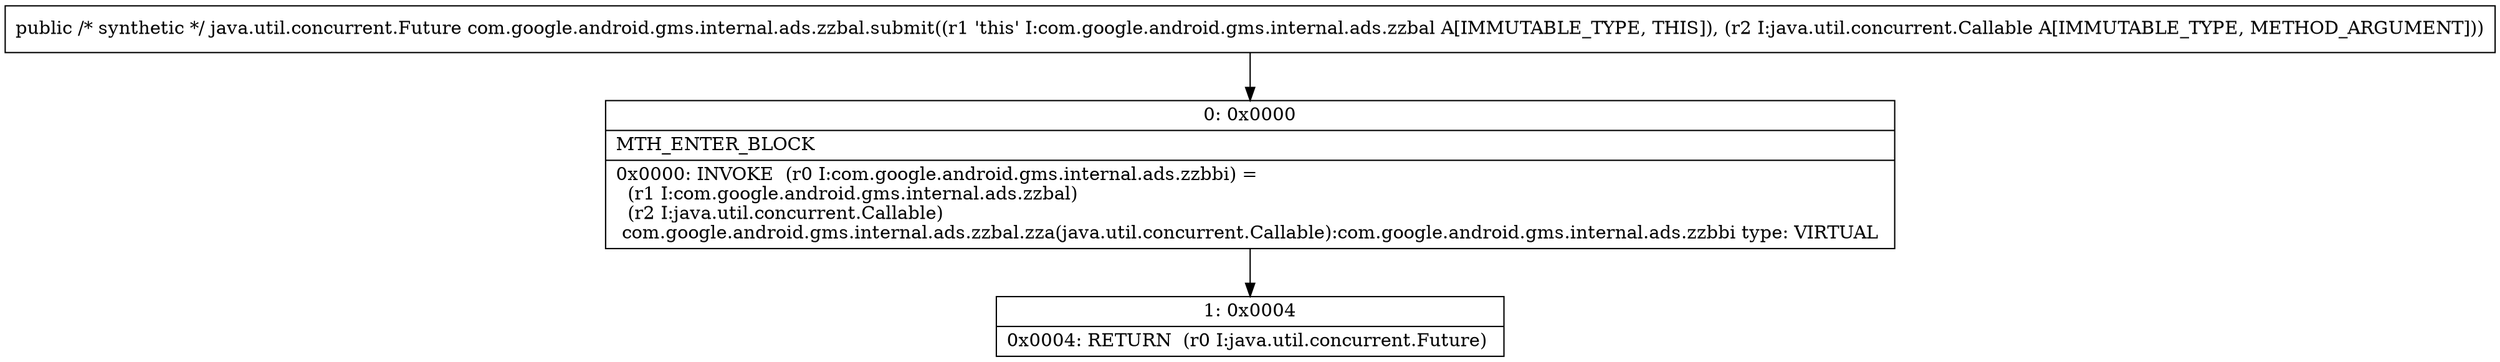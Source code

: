 digraph "CFG forcom.google.android.gms.internal.ads.zzbal.submit(Ljava\/util\/concurrent\/Callable;)Ljava\/util\/concurrent\/Future;" {
Node_0 [shape=record,label="{0\:\ 0x0000|MTH_ENTER_BLOCK\l|0x0000: INVOKE  (r0 I:com.google.android.gms.internal.ads.zzbbi) = \l  (r1 I:com.google.android.gms.internal.ads.zzbal)\l  (r2 I:java.util.concurrent.Callable)\l com.google.android.gms.internal.ads.zzbal.zza(java.util.concurrent.Callable):com.google.android.gms.internal.ads.zzbbi type: VIRTUAL \l}"];
Node_1 [shape=record,label="{1\:\ 0x0004|0x0004: RETURN  (r0 I:java.util.concurrent.Future) \l}"];
MethodNode[shape=record,label="{public \/* synthetic *\/ java.util.concurrent.Future com.google.android.gms.internal.ads.zzbal.submit((r1 'this' I:com.google.android.gms.internal.ads.zzbal A[IMMUTABLE_TYPE, THIS]), (r2 I:java.util.concurrent.Callable A[IMMUTABLE_TYPE, METHOD_ARGUMENT])) }"];
MethodNode -> Node_0;
Node_0 -> Node_1;
}

